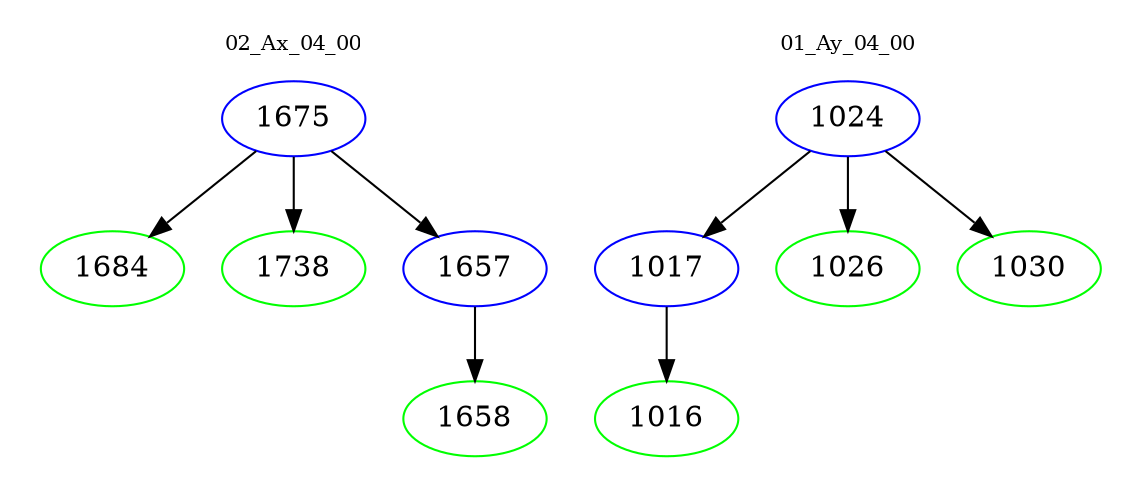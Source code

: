 digraph{
subgraph cluster_0 {
color = white
label = "02_Ax_04_00";
fontsize=10;
T0_1675 [label="1675", color="blue"]
T0_1675 -> T0_1684 [color="black"]
T0_1684 [label="1684", color="green"]
T0_1675 -> T0_1738 [color="black"]
T0_1738 [label="1738", color="green"]
T0_1675 -> T0_1657 [color="black"]
T0_1657 [label="1657", color="blue"]
T0_1657 -> T0_1658 [color="black"]
T0_1658 [label="1658", color="green"]
}
subgraph cluster_1 {
color = white
label = "01_Ay_04_00";
fontsize=10;
T1_1024 [label="1024", color="blue"]
T1_1024 -> T1_1017 [color="black"]
T1_1017 [label="1017", color="blue"]
T1_1017 -> T1_1016 [color="black"]
T1_1016 [label="1016", color="green"]
T1_1024 -> T1_1026 [color="black"]
T1_1026 [label="1026", color="green"]
T1_1024 -> T1_1030 [color="black"]
T1_1030 [label="1030", color="green"]
}
}
